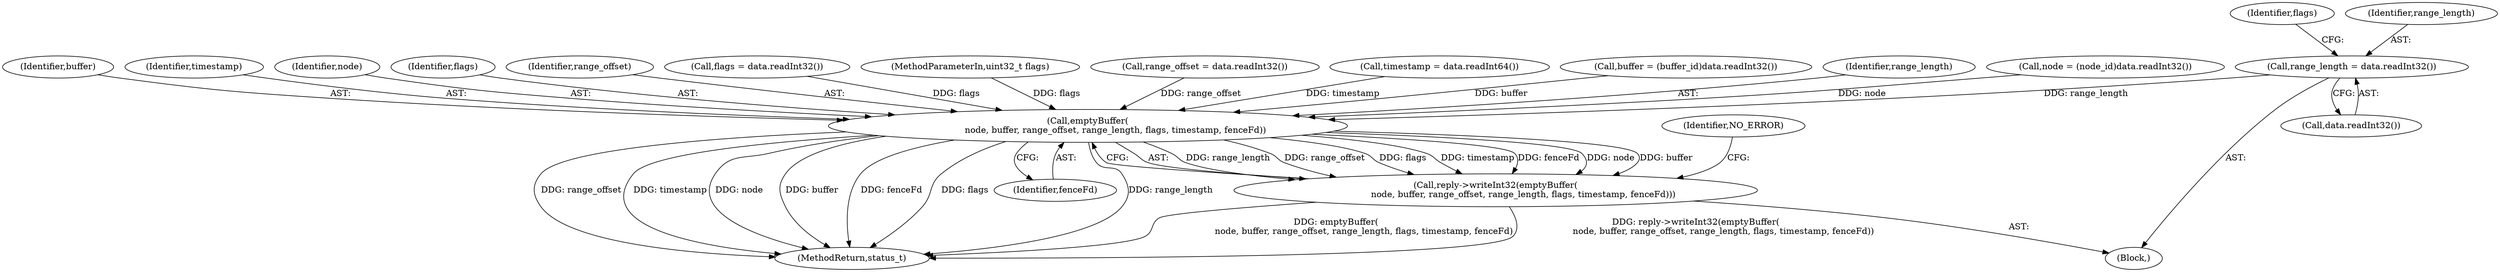 digraph "0_Android_8d87321b704cb3f88e8cae668937d001fd63d5e3@API" {
"1001136" [label="(Call,range_length = data.readInt32())"];
"1001154" [label="(Call,emptyBuffer(\n                    node, buffer, range_offset, range_length, flags, timestamp, fenceFd))"];
"1001153" [label="(Call,reply->writeInt32(emptyBuffer(\n                    node, buffer, range_offset, range_length, flags, timestamp, fenceFd)))"];
"1001207" [label="(MethodReturn,status_t)"];
"1000105" [label="(MethodParameterIn,uint32_t flags)"];
"1001132" [label="(Call,range_offset = data.readInt32())"];
"1001144" [label="(Call,timestamp = data.readInt64())"];
"1001163" [label="(Identifier,NO_ERROR)"];
"1001126" [label="(Call,buffer = (buffer_id)data.readInt32())"];
"1001158" [label="(Identifier,range_length)"];
"1001120" [label="(Call,node = (node_id)data.readInt32())"];
"1001156" [label="(Identifier,buffer)"];
"1001136" [label="(Call,range_length = data.readInt32())"];
"1001160" [label="(Identifier,timestamp)"];
"1001141" [label="(Identifier,flags)"];
"1001138" [label="(Call,data.readInt32())"];
"1001137" [label="(Identifier,range_length)"];
"1001155" [label="(Identifier,node)"];
"1001159" [label="(Identifier,flags)"];
"1001157" [label="(Identifier,range_offset)"];
"1001140" [label="(Call,flags = data.readInt32())"];
"1001114" [label="(Block,)"];
"1001153" [label="(Call,reply->writeInt32(emptyBuffer(\n                    node, buffer, range_offset, range_length, flags, timestamp, fenceFd)))"];
"1001161" [label="(Identifier,fenceFd)"];
"1001154" [label="(Call,emptyBuffer(\n                    node, buffer, range_offset, range_length, flags, timestamp, fenceFd))"];
"1001136" -> "1001114"  [label="AST: "];
"1001136" -> "1001138"  [label="CFG: "];
"1001137" -> "1001136"  [label="AST: "];
"1001138" -> "1001136"  [label="AST: "];
"1001141" -> "1001136"  [label="CFG: "];
"1001136" -> "1001154"  [label="DDG: range_length"];
"1001154" -> "1001153"  [label="AST: "];
"1001154" -> "1001161"  [label="CFG: "];
"1001155" -> "1001154"  [label="AST: "];
"1001156" -> "1001154"  [label="AST: "];
"1001157" -> "1001154"  [label="AST: "];
"1001158" -> "1001154"  [label="AST: "];
"1001159" -> "1001154"  [label="AST: "];
"1001160" -> "1001154"  [label="AST: "];
"1001161" -> "1001154"  [label="AST: "];
"1001153" -> "1001154"  [label="CFG: "];
"1001154" -> "1001207"  [label="DDG: node"];
"1001154" -> "1001207"  [label="DDG: buffer"];
"1001154" -> "1001207"  [label="DDG: timestamp"];
"1001154" -> "1001207"  [label="DDG: fenceFd"];
"1001154" -> "1001207"  [label="DDG: flags"];
"1001154" -> "1001207"  [label="DDG: range_length"];
"1001154" -> "1001207"  [label="DDG: range_offset"];
"1001154" -> "1001153"  [label="DDG: range_length"];
"1001154" -> "1001153"  [label="DDG: range_offset"];
"1001154" -> "1001153"  [label="DDG: flags"];
"1001154" -> "1001153"  [label="DDG: timestamp"];
"1001154" -> "1001153"  [label="DDG: fenceFd"];
"1001154" -> "1001153"  [label="DDG: node"];
"1001154" -> "1001153"  [label="DDG: buffer"];
"1001120" -> "1001154"  [label="DDG: node"];
"1001126" -> "1001154"  [label="DDG: buffer"];
"1001132" -> "1001154"  [label="DDG: range_offset"];
"1001140" -> "1001154"  [label="DDG: flags"];
"1000105" -> "1001154"  [label="DDG: flags"];
"1001144" -> "1001154"  [label="DDG: timestamp"];
"1001153" -> "1001114"  [label="AST: "];
"1001163" -> "1001153"  [label="CFG: "];
"1001153" -> "1001207"  [label="DDG: emptyBuffer(\n                    node, buffer, range_offset, range_length, flags, timestamp, fenceFd)"];
"1001153" -> "1001207"  [label="DDG: reply->writeInt32(emptyBuffer(\n                    node, buffer, range_offset, range_length, flags, timestamp, fenceFd))"];
}
